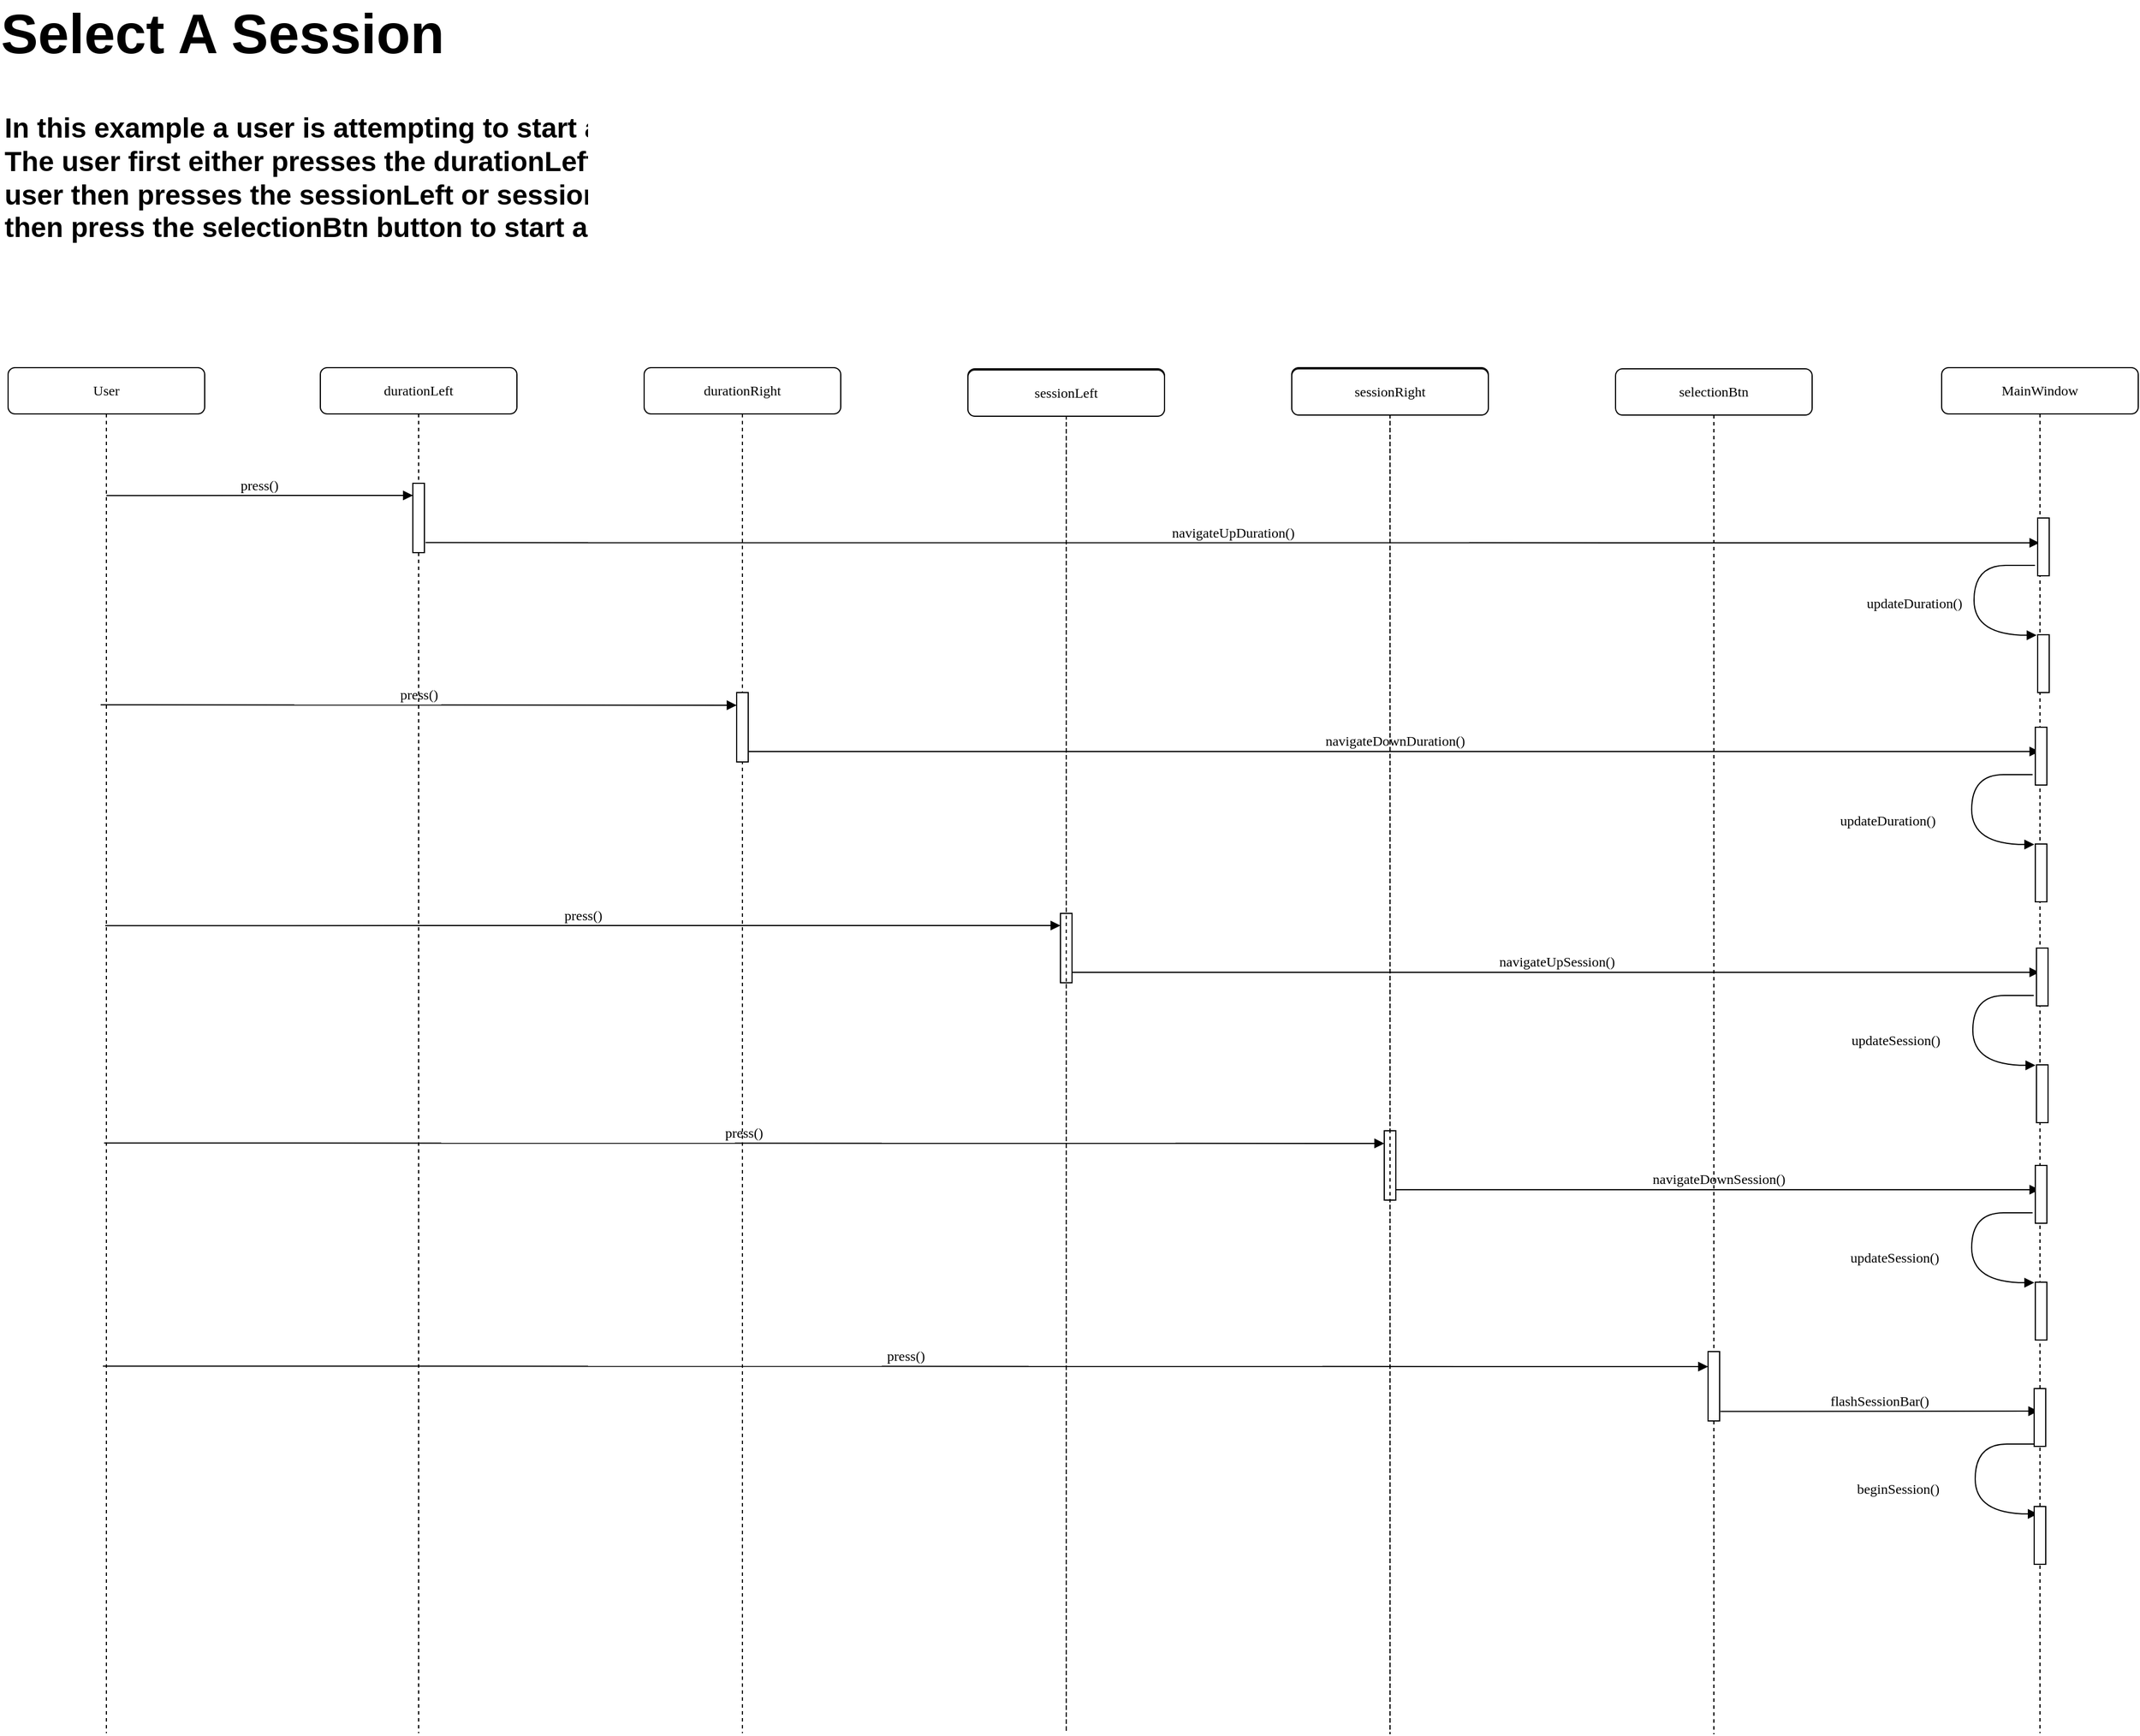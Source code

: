 <mxfile version="20.5.3" type="device"><diagram id="n25RkYvqXx8PlnrCStoU" name="Page-1"><mxGraphModel dx="1967" dy="1769" grid="1" gridSize="10" guides="1" tooltips="1" connect="1" arrows="1" fold="1" page="1" pageScale="1" pageWidth="850" pageHeight="1100" math="0" shadow="0"><root><mxCell id="0"/><mxCell id="1" parent="0"/><mxCell id="BTChtHD4_wsAtroRzyra-21" value="durationLeft" style="shape=umlLifeline;perimeter=lifelinePerimeter;whiteSpace=wrap;container=1;collapsible=0;recursiveResize=0;outlineConnect=0;rounded=1;shadow=0;comic=0;labelBackgroundColor=none;strokeWidth=1;fontFamily=Verdana;fontSize=12;align=center;html=1;" parent="1" vertex="1"><mxGeometry x="-80" y="79" width="170" height="1181" as="geometry"/></mxCell><mxCell id="BTChtHD4_wsAtroRzyra-22" value="" style="html=1;points=[];perimeter=orthogonalPerimeter;rounded=0;shadow=0;comic=0;labelBackgroundColor=none;strokeWidth=1;fontFamily=Verdana;fontSize=12;align=center;" parent="BTChtHD4_wsAtroRzyra-21" vertex="1"><mxGeometry x="80" y="100" width="10" height="60" as="geometry"/></mxCell><mxCell id="BTChtHD4_wsAtroRzyra-23" value="navigateUpDuration()" style="html=1;verticalAlign=bottom;endArrow=block;labelBackgroundColor=none;fontFamily=Verdana;fontSize=12;edgeStyle=elbowEdgeStyle;elbow=vertical;exitX=1.089;exitY=0.887;exitDx=0;exitDy=0;exitPerimeter=0;" parent="1" target="BTChtHD4_wsAtroRzyra-26" edge="1"><mxGeometry relative="1" as="geometry"><mxPoint x="10.89" y="230.31" as="sourcePoint"/><mxPoint x="764.5" y="230.286" as="targetPoint"/></mxGeometry></mxCell><mxCell id="BTChtHD4_wsAtroRzyra-24" value="&lt;font style=&quot;font-size: 48px;&quot;&gt;Select A Session&lt;br&gt;&lt;/font&gt;" style="text;strokeColor=none;fillColor=none;html=1;fontSize=24;fontStyle=1;verticalAlign=middle;align=center;" parent="1" vertex="1"><mxGeometry x="-320" y="-230" width="310" height="40" as="geometry"/></mxCell><mxCell id="BTChtHD4_wsAtroRzyra-25" value="User" style="shape=umlLifeline;perimeter=lifelinePerimeter;whiteSpace=wrap;container=1;collapsible=0;recursiveResize=0;outlineConnect=0;rounded=1;shadow=0;comic=0;labelBackgroundColor=none;strokeWidth=1;fontFamily=Verdana;fontSize=12;align=center;html=1;" parent="1" vertex="1"><mxGeometry x="-350" y="79" width="170" height="1181" as="geometry"/></mxCell><mxCell id="BTChtHD4_wsAtroRzyra-26" value="MainWindow" style="shape=umlLifeline;perimeter=lifelinePerimeter;whiteSpace=wrap;container=1;collapsible=0;recursiveResize=0;outlineConnect=0;rounded=1;shadow=0;comic=0;labelBackgroundColor=none;strokeWidth=1;fontFamily=Verdana;fontSize=12;align=center;html=1;" parent="1" vertex="1"><mxGeometry x="1322" y="79" width="170" height="1181" as="geometry"/></mxCell><mxCell id="BTChtHD4_wsAtroRzyra-44" value="" style="html=1;points=[];perimeter=orthogonalPerimeter;rounded=0;shadow=0;comic=0;labelBackgroundColor=none;strokeWidth=1;fontFamily=Verdana;fontSize=12;align=center;" parent="BTChtHD4_wsAtroRzyra-26" vertex="1"><mxGeometry x="83" y="130" width="10" height="50" as="geometry"/></mxCell><mxCell id="BTChtHD4_wsAtroRzyra-47" value="" style="html=1;points=[];perimeter=orthogonalPerimeter;rounded=0;shadow=0;comic=0;labelBackgroundColor=none;strokeWidth=1;fontFamily=Verdana;fontSize=12;align=center;" parent="BTChtHD4_wsAtroRzyra-26" vertex="1"><mxGeometry x="83" y="231" width="10" height="50" as="geometry"/></mxCell><mxCell id="BTChtHD4_wsAtroRzyra-48" value="updateDuration()" style="html=1;verticalAlign=bottom;endArrow=block;labelBackgroundColor=none;fontFamily=Verdana;fontSize=12;elbow=vertical;edgeStyle=orthogonalEdgeStyle;curved=1;entryX=-0.09;entryY=0.008;entryDx=0;entryDy=0;entryPerimeter=0;" parent="BTChtHD4_wsAtroRzyra-26" target="BTChtHD4_wsAtroRzyra-47" edge="1"><mxGeometry x="0.159" y="-52" relative="1" as="geometry"><mxPoint x="80" y="171" as="sourcePoint"/><mxPoint x="80" y="231" as="targetPoint"/><Array as="points"><mxPoint x="83" y="171"/><mxPoint x="28" y="171"/><mxPoint x="28" y="231"/></Array><mxPoint as="offset"/></mxGeometry></mxCell><mxCell id="tcw9p08t1FjKyMu-s2Rm-27" value="beginSession()" style="html=1;verticalAlign=bottom;endArrow=block;labelBackgroundColor=none;fontFamily=Verdana;fontSize=12;elbow=vertical;edgeStyle=orthogonalEdgeStyle;curved=1;entryX=-0.09;entryY=0.008;entryDx=0;entryDy=0;entryPerimeter=0;" parent="BTChtHD4_wsAtroRzyra-26" edge="1"><mxGeometry x="0.229" y="-67" relative="1" as="geometry"><mxPoint x="81.0" y="931.0" as="sourcePoint"/><mxPoint x="83.1" y="991.4" as="targetPoint"/><Array as="points"><mxPoint x="84" y="931"/><mxPoint x="29" y="931"/><mxPoint x="29" y="991"/></Array><mxPoint as="offset"/></mxGeometry></mxCell><mxCell id="tcw9p08t1FjKyMu-s2Rm-30" value="" style="html=1;points=[];perimeter=orthogonalPerimeter;rounded=0;shadow=0;comic=0;labelBackgroundColor=none;strokeWidth=1;fontFamily=Verdana;fontSize=12;align=center;" parent="BTChtHD4_wsAtroRzyra-26" vertex="1"><mxGeometry x="80" y="985" width="10" height="50" as="geometry"/></mxCell><mxCell id="BTChtHD4_wsAtroRzyra-29" value="press()" style="html=1;verticalAlign=bottom;endArrow=block;entryX=0.471;entryY=0.193;labelBackgroundColor=none;fontFamily=Verdana;fontSize=12;edgeStyle=elbowEdgeStyle;elbow=vertical;entryDx=0;entryDy=0;entryPerimeter=0;" parent="1" edge="1"><mxGeometry relative="1" as="geometry"><mxPoint x="-264.965" y="189.581" as="sourcePoint"/><mxPoint x="0.07" y="189.54" as="targetPoint"/></mxGeometry></mxCell><mxCell id="BTChtHD4_wsAtroRzyra-42" value="&lt;div align=&quot;left&quot;&gt;In this example a user is attempting to start a session by first choosing a duration and then choosing a Session.&lt;br&gt;&lt;/div&gt;&lt;div align=&quot;left&quot;&gt;The user first either presses the durationLeft or durationRight buttons to choose a duration. Once a duration has been chosen, the&amp;nbsp;&lt;/div&gt;&lt;div align=&quot;left&quot;&gt;user then presses the sessionLeft or sessionRight buttons to choose a Session. Once the session has been chosen, the user can&amp;nbsp;&lt;/div&gt;&lt;div align=&quot;left&quot;&gt;then press the selectionBtn button to start a session. The session number will flash, and the session will begin after a 5 second delay.&amp;nbsp;&amp;nbsp;&lt;/div&gt;" style="text;strokeColor=none;fillColor=none;html=1;fontSize=24;fontStyle=1;verticalAlign=middle;align=left;" parent="1" vertex="1"><mxGeometry x="-355" y="-180" width="1515" height="190" as="geometry"/></mxCell><mxCell id="BTChtHD4_wsAtroRzyra-71" value="durationRight" style="shape=umlLifeline;perimeter=lifelinePerimeter;whiteSpace=wrap;container=1;collapsible=0;recursiveResize=0;outlineConnect=0;rounded=1;shadow=0;comic=0;labelBackgroundColor=none;strokeWidth=1;fontFamily=Verdana;fontSize=12;align=center;html=1;" parent="1" vertex="1"><mxGeometry x="200" y="79" width="170" height="1181" as="geometry"/></mxCell><mxCell id="tcw9p08t1FjKyMu-s2Rm-1" value="" style="html=1;points=[];perimeter=orthogonalPerimeter;rounded=0;shadow=0;comic=0;labelBackgroundColor=none;strokeWidth=1;fontFamily=Verdana;fontSize=12;align=center;" parent="BTChtHD4_wsAtroRzyra-71" vertex="1"><mxGeometry x="80" y="281" width="10" height="60" as="geometry"/></mxCell><mxCell id="tcw9p08t1FjKyMu-s2Rm-2" value="navigateDownDuration()" style="html=1;verticalAlign=bottom;endArrow=block;labelBackgroundColor=none;fontFamily=Verdana;fontSize=12;edgeStyle=elbowEdgeStyle;elbow=vertical;exitX=1;exitY=0.85;exitDx=0;exitDy=0;exitPerimeter=0;" parent="1" source="tcw9p08t1FjKyMu-s2Rm-1" target="BTChtHD4_wsAtroRzyra-26" edge="1"><mxGeometry relative="1" as="geometry"><mxPoint x="290" y="411" as="sourcePoint"/><mxPoint x="759.47" y="411.286" as="targetPoint"/></mxGeometry></mxCell><mxCell id="tcw9p08t1FjKyMu-s2Rm-3" value="" style="html=1;points=[];perimeter=orthogonalPerimeter;rounded=0;shadow=0;comic=0;labelBackgroundColor=none;strokeWidth=1;fontFamily=Verdana;fontSize=12;align=center;" parent="1" vertex="1"><mxGeometry x="1402.97" y="390" width="10" height="50" as="geometry"/></mxCell><mxCell id="tcw9p08t1FjKyMu-s2Rm-4" value="" style="html=1;points=[];perimeter=orthogonalPerimeter;rounded=0;shadow=0;comic=0;labelBackgroundColor=none;strokeWidth=1;fontFamily=Verdana;fontSize=12;align=center;" parent="1" vertex="1"><mxGeometry x="1402.97" y="491" width="10" height="50" as="geometry"/></mxCell><mxCell id="tcw9p08t1FjKyMu-s2Rm-5" value="updateDuration()" style="html=1;verticalAlign=bottom;endArrow=block;labelBackgroundColor=none;fontFamily=Verdana;fontSize=12;elbow=vertical;edgeStyle=orthogonalEdgeStyle;curved=1;entryX=-0.09;entryY=0.008;entryDx=0;entryDy=0;entryPerimeter=0;" parent="1" target="tcw9p08t1FjKyMu-s2Rm-4" edge="1"><mxGeometry x="0.241" y="-73" relative="1" as="geometry"><mxPoint x="1399.97" y="431" as="sourcePoint"/><mxPoint x="719.97" y="412" as="targetPoint"/><Array as="points"><mxPoint x="1402.97" y="431"/><mxPoint x="1347.97" y="431"/><mxPoint x="1347.97" y="491"/></Array><mxPoint as="offset"/></mxGeometry></mxCell><mxCell id="tcw9p08t1FjKyMu-s2Rm-6" value="press()" style="html=1;verticalAlign=bottom;endArrow=block;labelBackgroundColor=none;fontFamily=Verdana;fontSize=12;edgeStyle=elbowEdgeStyle;elbow=vertical;" parent="1" edge="1"><mxGeometry relative="1" as="geometry"><mxPoint x="-269.995" y="370.581" as="sourcePoint"/><mxPoint x="280" y="371" as="targetPoint"/></mxGeometry></mxCell><mxCell id="tcw9p08t1FjKyMu-s2Rm-7" value="leftButtonSession" style="shape=umlLifeline;perimeter=lifelinePerimeter;whiteSpace=wrap;container=1;collapsible=0;recursiveResize=0;outlineConnect=0;rounded=1;shadow=0;comic=0;labelBackgroundColor=none;strokeWidth=1;fontFamily=Verdana;fontSize=12;align=center;html=1;" parent="1" vertex="1"><mxGeometry x="480" y="80" width="170" height="1180" as="geometry"/></mxCell><mxCell id="tcw9p08t1FjKyMu-s2Rm-9" value="rightButtonSession" style="shape=umlLifeline;perimeter=lifelinePerimeter;whiteSpace=wrap;container=1;collapsible=0;recursiveResize=0;outlineConnect=0;rounded=1;shadow=0;comic=0;labelBackgroundColor=none;strokeWidth=1;fontFamily=Verdana;fontSize=12;align=center;html=1;" parent="1" vertex="1"><mxGeometry x="760" y="79" width="170" height="1181" as="geometry"/></mxCell><mxCell id="tcw9p08t1FjKyMu-s2Rm-11" value="" style="html=1;points=[];perimeter=orthogonalPerimeter;rounded=0;shadow=0;comic=0;labelBackgroundColor=none;strokeWidth=1;fontFamily=Verdana;fontSize=12;align=center;" parent="1" vertex="1"><mxGeometry x="560" y="551" width="10" height="60" as="geometry"/></mxCell><mxCell id="tcw9p08t1FjKyMu-s2Rm-12" value="navigateUpSession()" style="html=1;verticalAlign=bottom;endArrow=block;labelBackgroundColor=none;fontFamily=Verdana;fontSize=12;edgeStyle=elbowEdgeStyle;elbow=vertical;exitX=1;exitY=0.85;exitDx=0;exitDy=0;exitPerimeter=0;" parent="1" source="tcw9p08t1FjKyMu-s2Rm-11" target="BTChtHD4_wsAtroRzyra-26" edge="1"><mxGeometry relative="1" as="geometry"><mxPoint x="294" y="602" as="sourcePoint"/><mxPoint x="1158.5" y="602.111" as="targetPoint"/></mxGeometry></mxCell><mxCell id="tcw9p08t1FjKyMu-s2Rm-13" value="" style="html=1;points=[];perimeter=orthogonalPerimeter;rounded=0;shadow=0;comic=0;labelBackgroundColor=none;strokeWidth=1;fontFamily=Verdana;fontSize=12;align=center;" parent="1" vertex="1"><mxGeometry x="1403.97" y="581" width="10" height="50" as="geometry"/></mxCell><mxCell id="tcw9p08t1FjKyMu-s2Rm-14" value="" style="html=1;points=[];perimeter=orthogonalPerimeter;rounded=0;shadow=0;comic=0;labelBackgroundColor=none;strokeWidth=1;fontFamily=Verdana;fontSize=12;align=center;" parent="1" vertex="1"><mxGeometry x="1403.97" y="682" width="10" height="50" as="geometry"/></mxCell><mxCell id="tcw9p08t1FjKyMu-s2Rm-15" value="updateSession()" style="html=1;verticalAlign=bottom;endArrow=block;labelBackgroundColor=none;fontFamily=Verdana;fontSize=12;elbow=vertical;edgeStyle=orthogonalEdgeStyle;curved=1;entryX=-0.09;entryY=0.008;entryDx=0;entryDy=0;entryPerimeter=0;" parent="1" target="tcw9p08t1FjKyMu-s2Rm-14" edge="1"><mxGeometry x="0.229" y="-67" relative="1" as="geometry"><mxPoint x="1400.97" y="622" as="sourcePoint"/><mxPoint x="720.97" y="603" as="targetPoint"/><Array as="points"><mxPoint x="1403.97" y="622"/><mxPoint x="1348.97" y="622"/><mxPoint x="1348.97" y="682"/></Array><mxPoint as="offset"/></mxGeometry></mxCell><mxCell id="tcw9p08t1FjKyMu-s2Rm-16" value="press()" style="html=1;verticalAlign=bottom;endArrow=block;labelBackgroundColor=none;fontFamily=Verdana;fontSize=12;edgeStyle=elbowEdgeStyle;elbow=vertical;" parent="1" edge="1"><mxGeometry relative="1" as="geometry"><mxPoint x="-265.995" y="561.581" as="sourcePoint"/><mxPoint x="560" y="561" as="targetPoint"/></mxGeometry></mxCell><mxCell id="tcw9p08t1FjKyMu-s2Rm-17" value="" style="html=1;points=[];perimeter=orthogonalPerimeter;rounded=0;shadow=0;comic=0;labelBackgroundColor=none;strokeWidth=1;fontFamily=Verdana;fontSize=12;align=center;" parent="1" vertex="1"><mxGeometry x="840" y="739" width="10" height="60" as="geometry"/></mxCell><mxCell id="tcw9p08t1FjKyMu-s2Rm-18" value="navigateDownSession()" style="html=1;verticalAlign=bottom;endArrow=block;labelBackgroundColor=none;fontFamily=Verdana;fontSize=12;edgeStyle=elbowEdgeStyle;elbow=vertical;exitX=1;exitY=0.85;exitDx=0;exitDy=0;exitPerimeter=0;" parent="1" source="tcw9p08t1FjKyMu-s2Rm-17" target="BTChtHD4_wsAtroRzyra-26" edge="1"><mxGeometry relative="1" as="geometry"><mxPoint x="293" y="790" as="sourcePoint"/><mxPoint x="1157.5" y="790.111" as="targetPoint"/></mxGeometry></mxCell><mxCell id="tcw9p08t1FjKyMu-s2Rm-19" value="" style="html=1;points=[];perimeter=orthogonalPerimeter;rounded=0;shadow=0;comic=0;labelBackgroundColor=none;strokeWidth=1;fontFamily=Verdana;fontSize=12;align=center;" parent="1" vertex="1"><mxGeometry x="1402.97" y="769" width="10" height="50" as="geometry"/></mxCell><mxCell id="tcw9p08t1FjKyMu-s2Rm-20" value="" style="html=1;points=[];perimeter=orthogonalPerimeter;rounded=0;shadow=0;comic=0;labelBackgroundColor=none;strokeWidth=1;fontFamily=Verdana;fontSize=12;align=center;" parent="1" vertex="1"><mxGeometry x="1402.97" y="870" width="10" height="50" as="geometry"/></mxCell><mxCell id="tcw9p08t1FjKyMu-s2Rm-21" value="updateSession()" style="html=1;verticalAlign=bottom;endArrow=block;labelBackgroundColor=none;fontFamily=Verdana;fontSize=12;elbow=vertical;edgeStyle=orthogonalEdgeStyle;curved=1;entryX=-0.09;entryY=0.008;entryDx=0;entryDy=0;entryPerimeter=0;" parent="1" target="tcw9p08t1FjKyMu-s2Rm-20" edge="1"><mxGeometry x="0.229" y="-67" relative="1" as="geometry"><mxPoint x="1399.97" y="810" as="sourcePoint"/><mxPoint x="719.97" y="791" as="targetPoint"/><Array as="points"><mxPoint x="1402.97" y="810"/><mxPoint x="1347.97" y="810"/><mxPoint x="1347.97" y="870"/></Array><mxPoint as="offset"/></mxGeometry></mxCell><mxCell id="tcw9p08t1FjKyMu-s2Rm-22" value="press()" style="html=1;verticalAlign=bottom;endArrow=block;labelBackgroundColor=none;fontFamily=Verdana;fontSize=12;edgeStyle=elbowEdgeStyle;elbow=vertical;" parent="1" edge="1"><mxGeometry relative="1" as="geometry"><mxPoint x="-266.995" y="749.581" as="sourcePoint"/><mxPoint x="840" y="750" as="targetPoint"/></mxGeometry></mxCell><mxCell id="tcw9p08t1FjKyMu-s2Rm-23" value="selectionBtn" style="shape=umlLifeline;perimeter=lifelinePerimeter;whiteSpace=wrap;container=1;collapsible=0;recursiveResize=0;outlineConnect=0;rounded=1;shadow=0;comic=0;labelBackgroundColor=none;strokeWidth=1;fontFamily=Verdana;fontSize=12;align=center;html=1;" parent="1" vertex="1"><mxGeometry x="1040" y="80" width="170" height="1181" as="geometry"/></mxCell><mxCell id="tcw9p08t1FjKyMu-s2Rm-29" value="" style="html=1;points=[];perimeter=orthogonalPerimeter;rounded=0;shadow=0;comic=0;labelBackgroundColor=none;strokeWidth=1;fontFamily=Verdana;fontSize=12;align=center;" parent="tcw9p08t1FjKyMu-s2Rm-23" vertex="1"><mxGeometry x="80" y="850" width="10" height="60" as="geometry"/></mxCell><mxCell id="KAy5bFFieng9uW5J3OlS-1" value="sessionLeft" style="shape=umlLifeline;perimeter=lifelinePerimeter;whiteSpace=wrap;container=1;collapsible=0;recursiveResize=0;outlineConnect=0;rounded=1;shadow=0;comic=0;labelBackgroundColor=none;strokeWidth=1;fontFamily=Verdana;fontSize=12;align=center;html=1;" parent="tcw9p08t1FjKyMu-s2Rm-23" vertex="1"><mxGeometry x="-560" y="1" width="170" height="1180" as="geometry"/></mxCell><mxCell id="KAy5bFFieng9uW5J3OlS-2" value="sessionRight" style="shape=umlLifeline;perimeter=lifelinePerimeter;whiteSpace=wrap;container=1;collapsible=0;recursiveResize=0;outlineConnect=0;rounded=1;shadow=0;comic=0;labelBackgroundColor=none;strokeWidth=1;fontFamily=Verdana;fontSize=12;align=center;html=1;" parent="tcw9p08t1FjKyMu-s2Rm-23" vertex="1"><mxGeometry x="-280" width="170" height="1181" as="geometry"/></mxCell><mxCell id="tcw9p08t1FjKyMu-s2Rm-24" value="flashSessionBar()" style="html=1;verticalAlign=bottom;endArrow=block;labelBackgroundColor=none;fontFamily=Verdana;fontSize=12;edgeStyle=elbowEdgeStyle;elbow=vertical;exitX=1.067;exitY=0.863;exitDx=0;exitDy=0;exitPerimeter=0;" parent="1" source="tcw9p08t1FjKyMu-s2Rm-29" edge="1"><mxGeometry relative="1" as="geometry"><mxPoint x="1140" y="982" as="sourcePoint"/><mxPoint x="1405.5" y="981.714" as="targetPoint"/></mxGeometry></mxCell><mxCell id="tcw9p08t1FjKyMu-s2Rm-25" value="" style="html=1;points=[];perimeter=orthogonalPerimeter;rounded=0;shadow=0;comic=0;labelBackgroundColor=none;strokeWidth=1;fontFamily=Verdana;fontSize=12;align=center;" parent="1" vertex="1"><mxGeometry x="1401.97" y="962" width="10" height="50" as="geometry"/></mxCell><mxCell id="tcw9p08t1FjKyMu-s2Rm-28" value="press()" style="html=1;verticalAlign=bottom;endArrow=block;labelBackgroundColor=none;fontFamily=Verdana;fontSize=12;edgeStyle=elbowEdgeStyle;elbow=vertical;entryX=0;entryY=0.217;entryDx=0;entryDy=0;entryPerimeter=0;" parent="1" target="tcw9p08t1FjKyMu-s2Rm-29" edge="1"><mxGeometry relative="1" as="geometry"><mxPoint x="-267.995" y="942.581" as="sourcePoint"/><mxPoint x="839" y="943" as="targetPoint"/></mxGeometry></mxCell></root></mxGraphModel></diagram></mxfile>